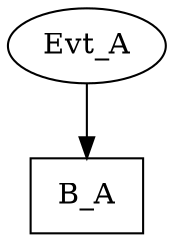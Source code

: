 digraph "pps-test1-0" {
name="pps-test1-0"
subgraph subgraph0 {
  node [cpu=0 pattern=A]
  Evt_A [type=tmsg patentry=1 toffs=0 fid=1, gid=5, evtno=205, sid=2, bpid=8 id="0x10050cd000200200" par="0xf"]
  B_A [type=block shape=rectangle patexit=1 tperiod=100000000 qlo=1]
  Evt_A -> B_A [type=defdst]
}
}
